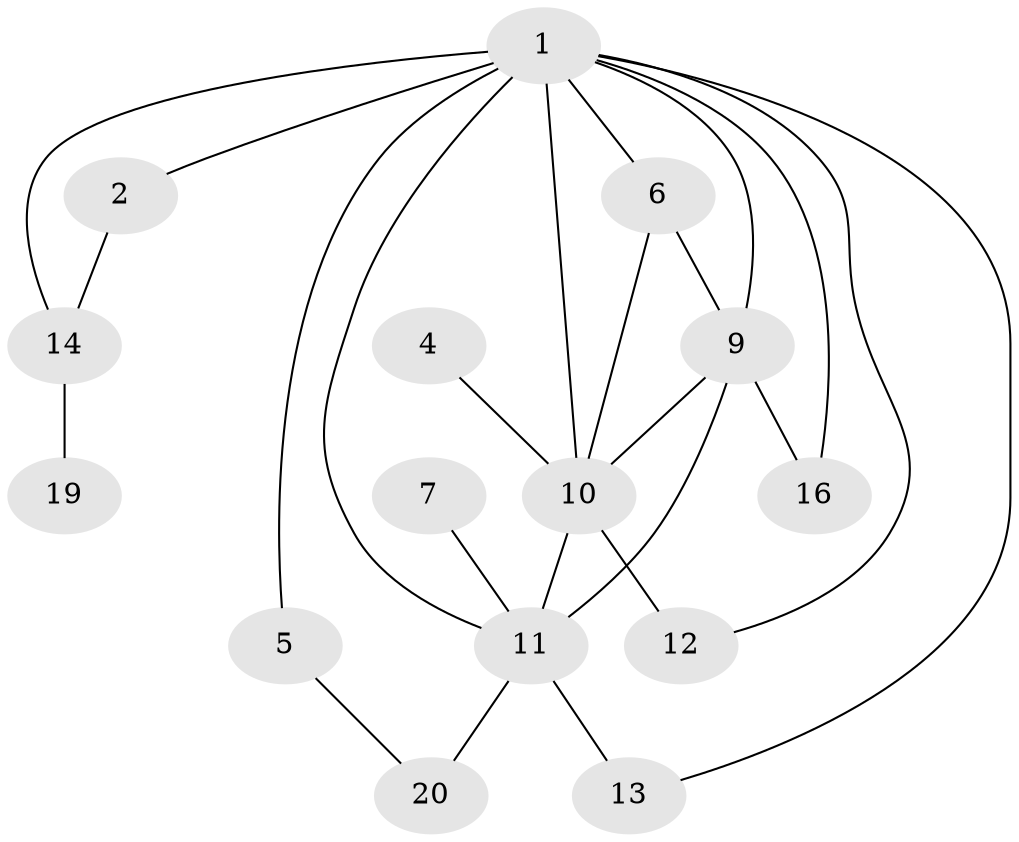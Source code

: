 // original degree distribution, {1: 0.2191780821917808, 3: 0.1780821917808219, 2: 0.3013698630136986, 0: 0.0821917808219178, 6: 0.0273972602739726, 4: 0.1506849315068493, 5: 0.0410958904109589}
// Generated by graph-tools (version 1.1) at 2025/48/03/04/25 22:48:08]
// undirected, 15 vertices, 24 edges
graph export_dot {
  node [color=gray90,style=filled];
  1;
  2;
  4;
  5;
  6;
  7;
  9;
  10;
  11;
  12;
  13;
  14;
  16;
  19;
  20;
  1 -- 2 [weight=1.0];
  1 -- 5 [weight=1.0];
  1 -- 6 [weight=1.0];
  1 -- 9 [weight=1.0];
  1 -- 10 [weight=4.0];
  1 -- 11 [weight=1.0];
  1 -- 12 [weight=1.0];
  1 -- 13 [weight=1.0];
  1 -- 14 [weight=1.0];
  1 -- 16 [weight=1.0];
  2 -- 14 [weight=1.0];
  4 -- 10 [weight=2.0];
  5 -- 20 [weight=1.0];
  6 -- 9 [weight=1.0];
  6 -- 10 [weight=1.0];
  7 -- 11 [weight=1.0];
  9 -- 10 [weight=2.0];
  9 -- 11 [weight=1.0];
  9 -- 16 [weight=1.0];
  10 -- 11 [weight=2.0];
  10 -- 12 [weight=2.0];
  11 -- 13 [weight=1.0];
  11 -- 20 [weight=1.0];
  14 -- 19 [weight=1.0];
}
